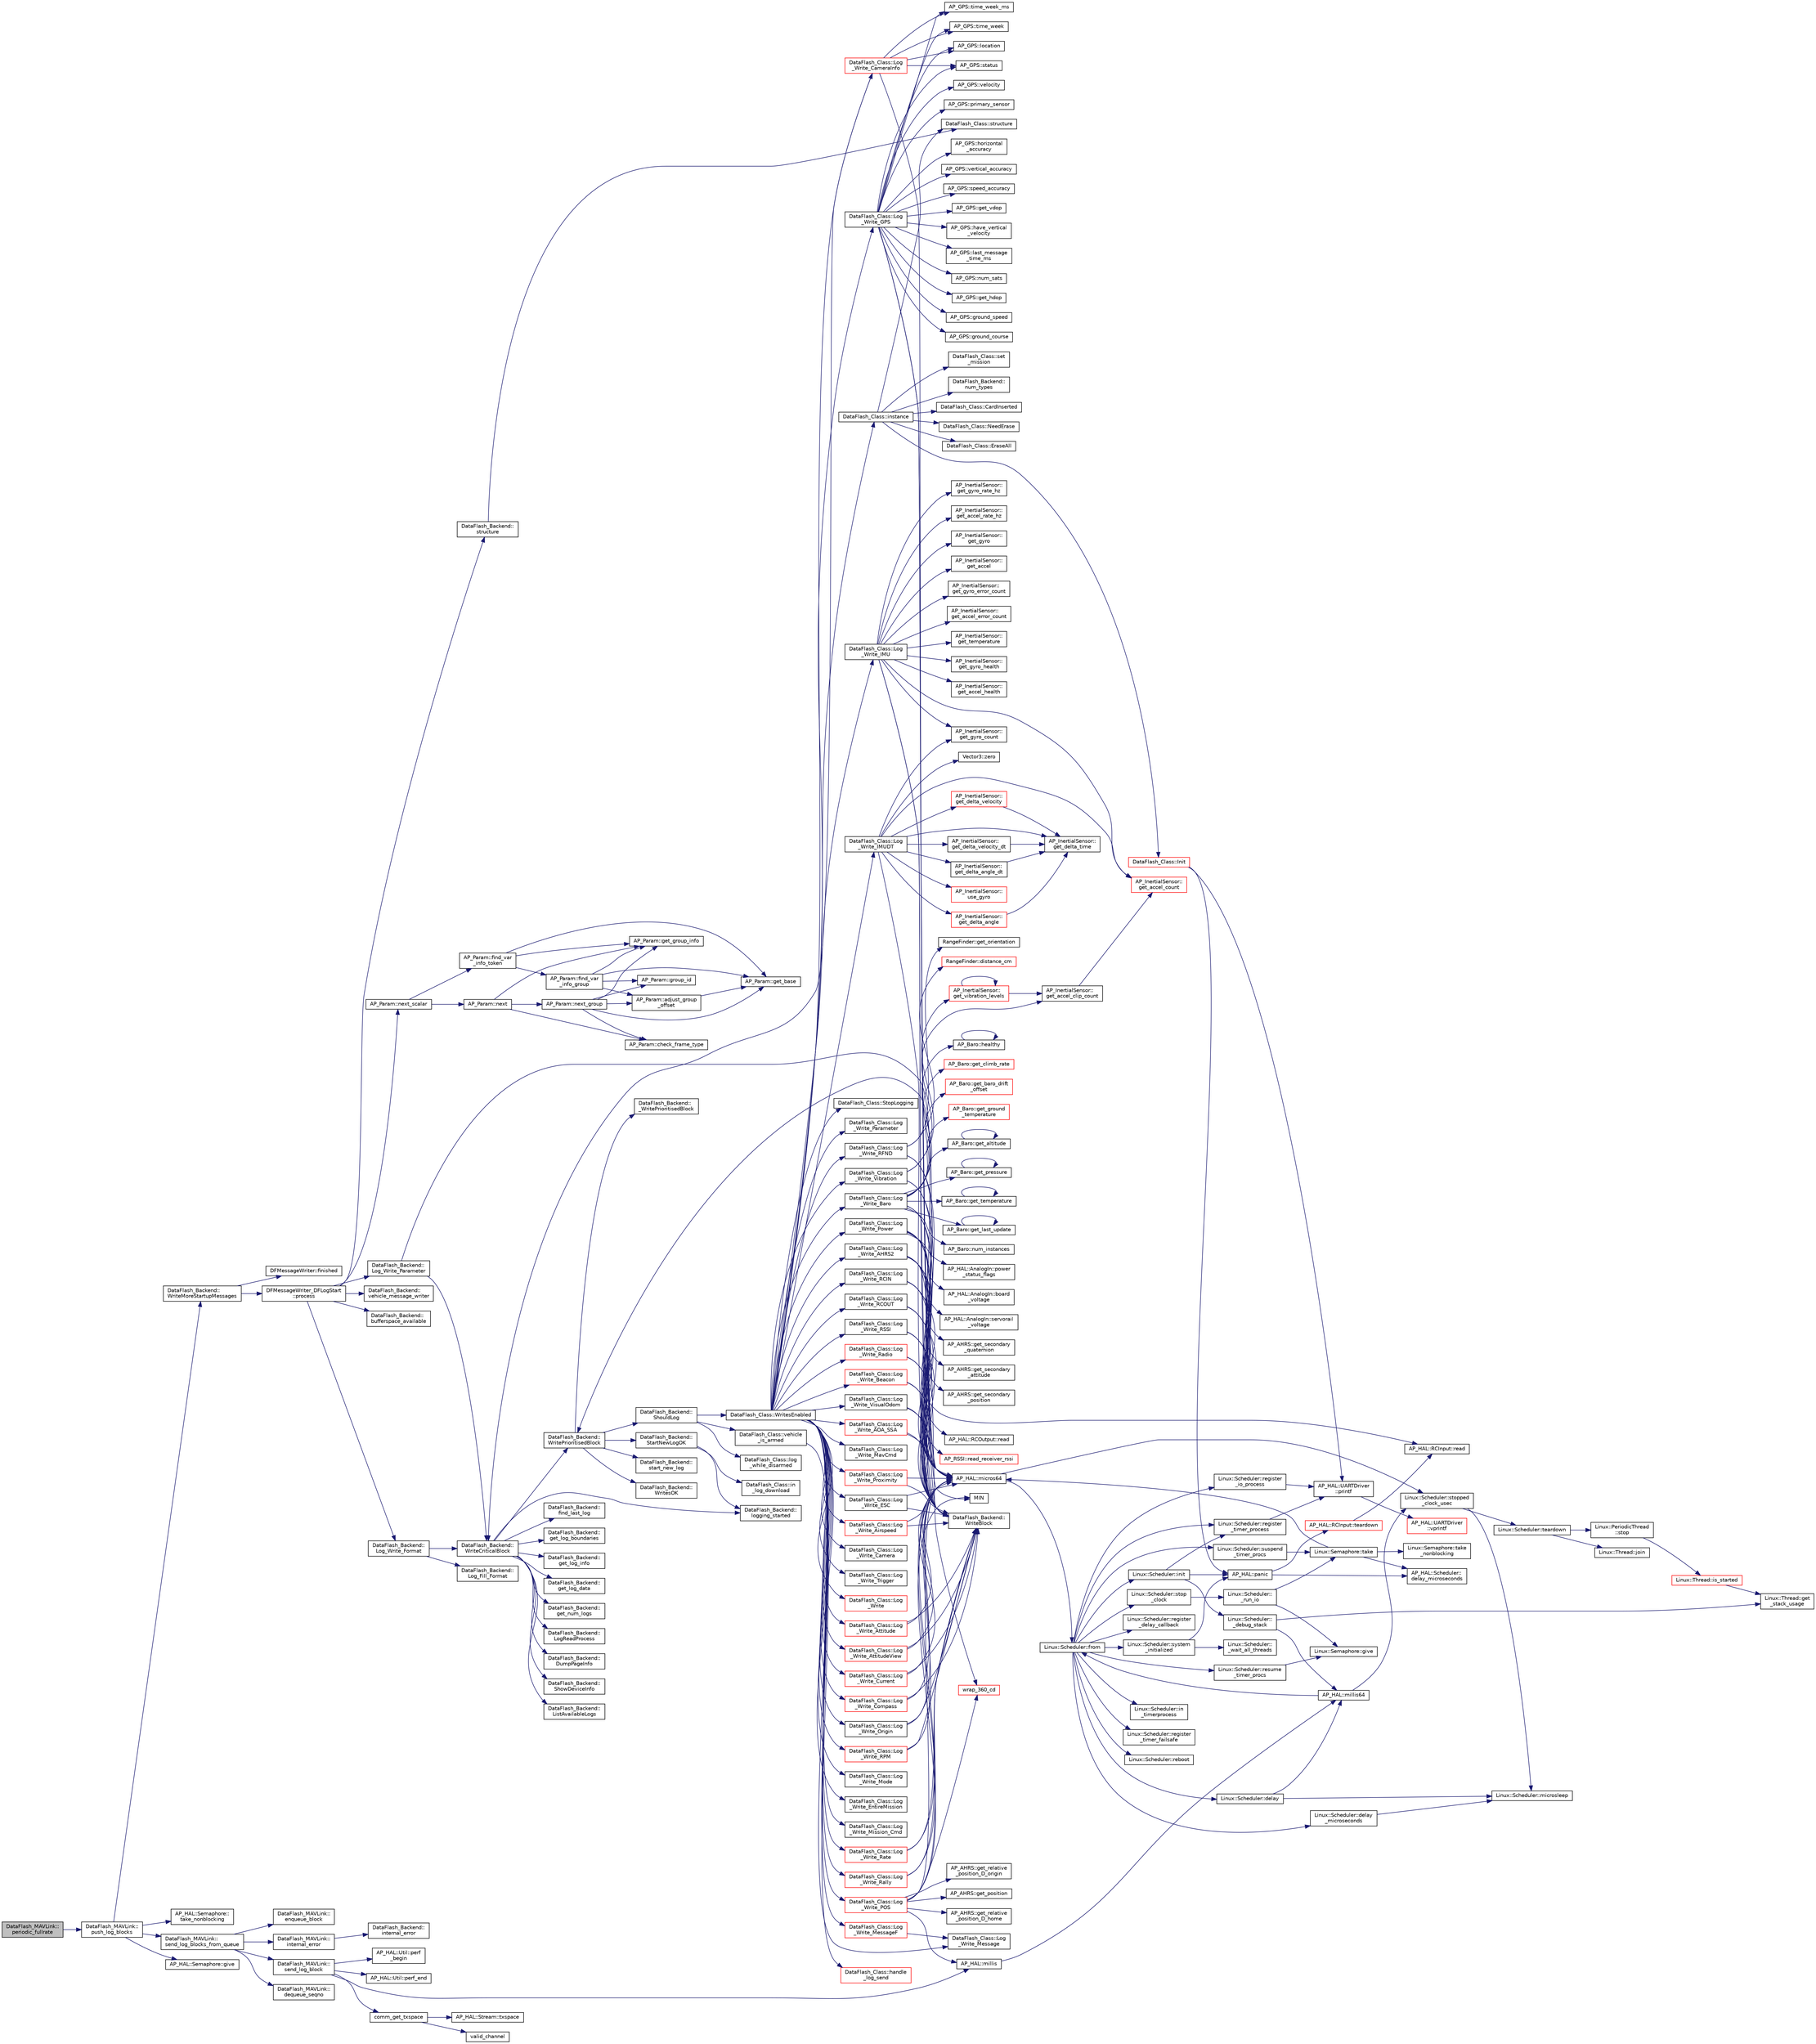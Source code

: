 digraph "DataFlash_MAVLink::periodic_fullrate"
{
 // INTERACTIVE_SVG=YES
  edge [fontname="Helvetica",fontsize="10",labelfontname="Helvetica",labelfontsize="10"];
  node [fontname="Helvetica",fontsize="10",shape=record];
  rankdir="LR";
  Node1 [label="DataFlash_MAVLink::\lperiodic_fullrate",height=0.2,width=0.4,color="black", fillcolor="grey75", style="filled", fontcolor="black"];
  Node1 -> Node2 [color="midnightblue",fontsize="10",style="solid",fontname="Helvetica"];
  Node2 [label="DataFlash_MAVLink::\lpush_log_blocks",height=0.2,width=0.4,color="black", fillcolor="white", style="filled",URL="$classDataFlash__MAVLink.html#a250d61a602a4792e744532d41ea38d34"];
  Node2 -> Node3 [color="midnightblue",fontsize="10",style="solid",fontname="Helvetica"];
  Node3 [label="DataFlash_Backend::\lWriteMoreStartupMessages",height=0.2,width=0.4,color="black", fillcolor="white", style="filled",URL="$classDataFlash__Backend.html#af17a5022c4e47cfdd56c1a5887e85632"];
  Node3 -> Node4 [color="midnightblue",fontsize="10",style="solid",fontname="Helvetica"];
  Node4 [label="DFMessageWriter::finished",height=0.2,width=0.4,color="black", fillcolor="white", style="filled",URL="$classDFMessageWriter.html#a7acd177fa3b6820cb0a95a19e82cfe98"];
  Node3 -> Node5 [color="midnightblue",fontsize="10",style="solid",fontname="Helvetica"];
  Node5 [label="DFMessageWriter_DFLogStart\l::process",height=0.2,width=0.4,color="black", fillcolor="white", style="filled",URL="$classDFMessageWriter__DFLogStart.html#a81d7ab192bff2616b7649f3d4bdf7ca7"];
  Node5 -> Node6 [color="midnightblue",fontsize="10",style="solid",fontname="Helvetica"];
  Node6 [label="DataFlash_Backend::\lLog_Write_Format",height=0.2,width=0.4,color="black", fillcolor="white", style="filled",URL="$classDataFlash__Backend.html#a33c4294acfcecd5db6c923de11893e45"];
  Node6 -> Node7 [color="midnightblue",fontsize="10",style="solid",fontname="Helvetica"];
  Node7 [label="DataFlash_Backend::\lLog_Fill_Format",height=0.2,width=0.4,color="black", fillcolor="white", style="filled",URL="$classDataFlash__Backend.html#a7078443c13464225a9368f782451ea1f"];
  Node6 -> Node8 [color="midnightblue",fontsize="10",style="solid",fontname="Helvetica"];
  Node8 [label="DataFlash_Backend::\lWriteCriticalBlock",height=0.2,width=0.4,color="black", fillcolor="white", style="filled",URL="$classDataFlash__Backend.html#a5be0a9e566b2b525659756204c3353b7"];
  Node8 -> Node9 [color="midnightblue",fontsize="10",style="solid",fontname="Helvetica"];
  Node9 [label="DataFlash_Backend::\lWritePrioritisedBlock",height=0.2,width=0.4,color="black", fillcolor="white", style="filled",URL="$classDataFlash__Backend.html#a70bd07e118265442caab0d742cb06abc"];
  Node9 -> Node10 [color="midnightblue",fontsize="10",style="solid",fontname="Helvetica"];
  Node10 [label="DataFlash_Backend::\lShouldLog",height=0.2,width=0.4,color="black", fillcolor="white", style="filled",URL="$classDataFlash__Backend.html#ae29c274eff677e46bb9e404656194789"];
  Node10 -> Node11 [color="midnightblue",fontsize="10",style="solid",fontname="Helvetica"];
  Node11 [label="DataFlash_Class::WritesEnabled",height=0.2,width=0.4,color="black", fillcolor="white", style="filled",URL="$classDataFlash__Class.html#a680528ccef337901407a125439e1f397"];
  Node11 -> Node12 [color="midnightblue",fontsize="10",style="solid",fontname="Helvetica"];
  Node12 [label="DataFlash_Class::StopLogging",height=0.2,width=0.4,color="black", fillcolor="white", style="filled",URL="$classDataFlash__Class.html#a538502933250cd0213a575101b1a127d"];
  Node11 -> Node13 [color="midnightblue",fontsize="10",style="solid",fontname="Helvetica"];
  Node13 [label="DataFlash_Class::Log\l_Write_Parameter",height=0.2,width=0.4,color="black", fillcolor="white", style="filled",URL="$classDataFlash__Class.html#a488ee9ba241f827fcb979dbccfdab76d"];
  Node11 -> Node14 [color="midnightblue",fontsize="10",style="solid",fontname="Helvetica"];
  Node14 [label="DataFlash_Class::Log\l_Write_GPS",height=0.2,width=0.4,color="black", fillcolor="white", style="filled",URL="$classDataFlash__Class.html#a8a9087dec83092f0ea67b6741ff9f32e"];
  Node14 -> Node15 [color="midnightblue",fontsize="10",style="solid",fontname="Helvetica"];
  Node15 [label="AP_HAL::micros64",height=0.2,width=0.4,color="black", fillcolor="white", style="filled",URL="$namespaceAP__HAL.html#a7aa0ce7625c9680e30ff4a99940907a5"];
  Node15 -> Node16 [color="midnightblue",fontsize="10",style="solid",fontname="Helvetica"];
  Node16 [label="Linux::Scheduler::from",height=0.2,width=0.4,color="black", fillcolor="white", style="filled",URL="$classLinux_1_1Scheduler.html#a53ecaae0fdc72f85bd57c4b0cff93653"];
  Node16 -> Node17 [color="midnightblue",fontsize="10",style="solid",fontname="Helvetica"];
  Node17 [label="Linux::Scheduler::init",height=0.2,width=0.4,color="black", fillcolor="white", style="filled",URL="$classLinux_1_1Scheduler.html#a3d77c332e051c28c83fb07757e7100bd"];
  Node17 -> Node18 [color="midnightblue",fontsize="10",style="solid",fontname="Helvetica"];
  Node18 [label="AP_HAL::panic",height=0.2,width=0.4,color="black", fillcolor="white", style="filled",URL="$namespaceAP__HAL.html#a71832f03d849a0c088f04fc98d3c8143"];
  Node18 -> Node19 [color="midnightblue",fontsize="10",style="solid",fontname="Helvetica"];
  Node19 [label="AP_HAL::RCInput::teardown",height=0.2,width=0.4,color="red", fillcolor="white", style="filled",URL="$classAP__HAL_1_1RCInput.html#a2bea13d38f2b9ae8bf5193a3a69f0a31"];
  Node19 -> Node20 [color="midnightblue",fontsize="10",style="solid",fontname="Helvetica"];
  Node20 [label="AP_HAL::RCInput::read",height=0.2,width=0.4,color="black", fillcolor="white", style="filled",URL="$classAP__HAL_1_1RCInput.html#a078fd7e6d2e6a899009ec674a8e03498"];
  Node18 -> Node21 [color="midnightblue",fontsize="10",style="solid",fontname="Helvetica"];
  Node21 [label="AP_HAL::Scheduler::\ldelay_microseconds",height=0.2,width=0.4,color="black", fillcolor="white", style="filled",URL="$classAP__HAL_1_1Scheduler.html#a78c4f1b1f192ac1c99544b6cc8f099b0"];
  Node17 -> Node22 [color="midnightblue",fontsize="10",style="solid",fontname="Helvetica"];
  Node22 [label="Linux::Scheduler::register\l_timer_process",height=0.2,width=0.4,color="black", fillcolor="white", style="filled",URL="$classLinux_1_1Scheduler.html#a02a34a123dfebaf360f7010745e1e646"];
  Node22 -> Node23 [color="midnightblue",fontsize="10",style="solid",fontname="Helvetica"];
  Node23 [label="AP_HAL::UARTDriver\l::printf",height=0.2,width=0.4,color="black", fillcolor="white", style="filled",URL="$classAP__HAL_1_1UARTDriver.html#a6ceedc792594e59fc7d80b39a435f027"];
  Node23 -> Node24 [color="midnightblue",fontsize="10",style="solid",fontname="Helvetica"];
  Node24 [label="AP_HAL::UARTDriver\l::vprintf",height=0.2,width=0.4,color="red", fillcolor="white", style="filled",URL="$classAP__HAL_1_1UARTDriver.html#aa8abfb6d6641299472c29ac1edde559f"];
  Node17 -> Node25 [color="midnightblue",fontsize="10",style="solid",fontname="Helvetica"];
  Node25 [label="Linux::Scheduler::\l_debug_stack",height=0.2,width=0.4,color="black", fillcolor="white", style="filled",URL="$classLinux_1_1Scheduler.html#a163eb7b285c95b1b1d036fc61d723910"];
  Node25 -> Node26 [color="midnightblue",fontsize="10",style="solid",fontname="Helvetica"];
  Node26 [label="AP_HAL::millis64",height=0.2,width=0.4,color="black", fillcolor="white", style="filled",URL="$namespaceAP__HAL.html#a59336c5fceaf28a76d1df1581a87a25d"];
  Node26 -> Node16 [color="midnightblue",fontsize="10",style="solid",fontname="Helvetica"];
  Node26 -> Node27 [color="midnightblue",fontsize="10",style="solid",fontname="Helvetica"];
  Node27 [label="Linux::Scheduler::stopped\l_clock_usec",height=0.2,width=0.4,color="black", fillcolor="white", style="filled",URL="$classLinux_1_1Scheduler.html#a682b4c34f330f66db5ab4aa5d96e13f9"];
  Node27 -> Node28 [color="midnightblue",fontsize="10",style="solid",fontname="Helvetica"];
  Node28 [label="Linux::Scheduler::microsleep",height=0.2,width=0.4,color="black", fillcolor="white", style="filled",URL="$classLinux_1_1Scheduler.html#a647872aff158b510c56862f51f951538"];
  Node27 -> Node29 [color="midnightblue",fontsize="10",style="solid",fontname="Helvetica"];
  Node29 [label="Linux::Scheduler::teardown",height=0.2,width=0.4,color="black", fillcolor="white", style="filled",URL="$classLinux_1_1Scheduler.html#ab373a83d818679432520ea881044b2a7"];
  Node29 -> Node30 [color="midnightblue",fontsize="10",style="solid",fontname="Helvetica"];
  Node30 [label="Linux::PeriodicThread\l::stop",height=0.2,width=0.4,color="black", fillcolor="white", style="filled",URL="$classLinux_1_1PeriodicThread.html#a136aaf6e713f63b246fc4a2905e6e9a1"];
  Node30 -> Node31 [color="midnightblue",fontsize="10",style="solid",fontname="Helvetica"];
  Node31 [label="Linux::Thread::is_started",height=0.2,width=0.4,color="red", fillcolor="white", style="filled",URL="$classLinux_1_1Thread.html#a240d7b48a9a8eb43638f67295a1819e5"];
  Node31 -> Node32 [color="midnightblue",fontsize="10",style="solid",fontname="Helvetica"];
  Node32 [label="Linux::Thread::get\l_stack_usage",height=0.2,width=0.4,color="black", fillcolor="white", style="filled",URL="$classLinux_1_1Thread.html#a6884970a0811ae21953c57fb98aa6e96"];
  Node29 -> Node33 [color="midnightblue",fontsize="10",style="solid",fontname="Helvetica"];
  Node33 [label="Linux::Thread::join",height=0.2,width=0.4,color="black", fillcolor="white", style="filled",URL="$classLinux_1_1Thread.html#a32b7d184279634922e2f3b23b584fbcd"];
  Node25 -> Node32 [color="midnightblue",fontsize="10",style="solid",fontname="Helvetica"];
  Node16 -> Node34 [color="midnightblue",fontsize="10",style="solid",fontname="Helvetica"];
  Node34 [label="Linux::Scheduler::delay",height=0.2,width=0.4,color="black", fillcolor="white", style="filled",URL="$classLinux_1_1Scheduler.html#a14f3239ecbb9889823b20dc9de655c2f"];
  Node34 -> Node26 [color="midnightblue",fontsize="10",style="solid",fontname="Helvetica"];
  Node34 -> Node28 [color="midnightblue",fontsize="10",style="solid",fontname="Helvetica"];
  Node16 -> Node35 [color="midnightblue",fontsize="10",style="solid",fontname="Helvetica"];
  Node35 [label="Linux::Scheduler::delay\l_microseconds",height=0.2,width=0.4,color="black", fillcolor="white", style="filled",URL="$classLinux_1_1Scheduler.html#a4cffd5bcba0175bf49c7aa75ff3bf09a"];
  Node35 -> Node28 [color="midnightblue",fontsize="10",style="solid",fontname="Helvetica"];
  Node16 -> Node36 [color="midnightblue",fontsize="10",style="solid",fontname="Helvetica"];
  Node36 [label="Linux::Scheduler::register\l_delay_callback",height=0.2,width=0.4,color="black", fillcolor="white", style="filled",URL="$classLinux_1_1Scheduler.html#a5cb50b637d5fd3e5f9220bc23db0fb3f"];
  Node16 -> Node22 [color="midnightblue",fontsize="10",style="solid",fontname="Helvetica"];
  Node16 -> Node37 [color="midnightblue",fontsize="10",style="solid",fontname="Helvetica"];
  Node37 [label="Linux::Scheduler::register\l_io_process",height=0.2,width=0.4,color="black", fillcolor="white", style="filled",URL="$classLinux_1_1Scheduler.html#aa2be97cb8686d72cc322fb38f69a940c"];
  Node37 -> Node23 [color="midnightblue",fontsize="10",style="solid",fontname="Helvetica"];
  Node16 -> Node38 [color="midnightblue",fontsize="10",style="solid",fontname="Helvetica"];
  Node38 [label="Linux::Scheduler::suspend\l_timer_procs",height=0.2,width=0.4,color="black", fillcolor="white", style="filled",URL="$classLinux_1_1Scheduler.html#abba967d02c28cb0b16a7cebbff9bc6d6"];
  Node38 -> Node39 [color="midnightblue",fontsize="10",style="solid",fontname="Helvetica"];
  Node39 [label="Linux::Semaphore::take",height=0.2,width=0.4,color="black", fillcolor="white", style="filled",URL="$classLinux_1_1Semaphore.html#afc4c8706abb7e68aa4001ea372dc614e"];
  Node39 -> Node40 [color="midnightblue",fontsize="10",style="solid",fontname="Helvetica"];
  Node40 [label="Linux::Semaphore::take\l_nonblocking",height=0.2,width=0.4,color="black", fillcolor="white", style="filled",URL="$classLinux_1_1Semaphore.html#a561b4f40f3a76335f1a686c2aed526f9"];
  Node39 -> Node15 [color="midnightblue",fontsize="10",style="solid",fontname="Helvetica"];
  Node39 -> Node21 [color="midnightblue",fontsize="10",style="solid",fontname="Helvetica"];
  Node16 -> Node41 [color="midnightblue",fontsize="10",style="solid",fontname="Helvetica"];
  Node41 [label="Linux::Scheduler::resume\l_timer_procs",height=0.2,width=0.4,color="black", fillcolor="white", style="filled",URL="$classLinux_1_1Scheduler.html#aee4e701b92cb4721c4de1bfcdcded70c"];
  Node41 -> Node42 [color="midnightblue",fontsize="10",style="solid",fontname="Helvetica"];
  Node42 [label="Linux::Semaphore::give",height=0.2,width=0.4,color="black", fillcolor="white", style="filled",URL="$classLinux_1_1Semaphore.html#a216f91636f64b57b59d43ef64af91624"];
  Node16 -> Node43 [color="midnightblue",fontsize="10",style="solid",fontname="Helvetica"];
  Node43 [label="Linux::Scheduler::in\l_timerprocess",height=0.2,width=0.4,color="black", fillcolor="white", style="filled",URL="$classLinux_1_1Scheduler.html#af23753e7c6bfa97553db215a64235455"];
  Node16 -> Node44 [color="midnightblue",fontsize="10",style="solid",fontname="Helvetica"];
  Node44 [label="Linux::Scheduler::register\l_timer_failsafe",height=0.2,width=0.4,color="black", fillcolor="white", style="filled",URL="$classLinux_1_1Scheduler.html#ac193459e3575c7a0588fdc72250c2044"];
  Node16 -> Node45 [color="midnightblue",fontsize="10",style="solid",fontname="Helvetica"];
  Node45 [label="Linux::Scheduler::system\l_initialized",height=0.2,width=0.4,color="black", fillcolor="white", style="filled",URL="$classLinux_1_1Scheduler.html#ad6070a7ee637adf5101b1e6b6efbf8f6"];
  Node45 -> Node18 [color="midnightblue",fontsize="10",style="solid",fontname="Helvetica"];
  Node45 -> Node46 [color="midnightblue",fontsize="10",style="solid",fontname="Helvetica"];
  Node46 [label="Linux::Scheduler::\l_wait_all_threads",height=0.2,width=0.4,color="black", fillcolor="white", style="filled",URL="$classLinux_1_1Scheduler.html#ac52c8da3f1f4fd79c50bd64379daf399"];
  Node16 -> Node47 [color="midnightblue",fontsize="10",style="solid",fontname="Helvetica"];
  Node47 [label="Linux::Scheduler::reboot",height=0.2,width=0.4,color="black", fillcolor="white", style="filled",URL="$classLinux_1_1Scheduler.html#ae72cfa66c849ffd882ef518c35c71e69"];
  Node16 -> Node48 [color="midnightblue",fontsize="10",style="solid",fontname="Helvetica"];
  Node48 [label="Linux::Scheduler::stop\l_clock",height=0.2,width=0.4,color="black", fillcolor="white", style="filled",URL="$classLinux_1_1Scheduler.html#a392aebafcdfe9a812e4db4b7a9dcce9c"];
  Node48 -> Node49 [color="midnightblue",fontsize="10",style="solid",fontname="Helvetica"];
  Node49 [label="Linux::Scheduler::\l_run_io",height=0.2,width=0.4,color="black", fillcolor="white", style="filled",URL="$classLinux_1_1Scheduler.html#a70b024d7d0886bf47b46cc3ee310d638"];
  Node49 -> Node39 [color="midnightblue",fontsize="10",style="solid",fontname="Helvetica"];
  Node49 -> Node42 [color="midnightblue",fontsize="10",style="solid",fontname="Helvetica"];
  Node15 -> Node27 [color="midnightblue",fontsize="10",style="solid",fontname="Helvetica"];
  Node14 -> Node50 [color="midnightblue",fontsize="10",style="solid",fontname="Helvetica"];
  Node50 [label="AP_GPS::location",height=0.2,width=0.4,color="black", fillcolor="white", style="filled",URL="$classAP__GPS.html#a2ca8a9bad47faad1baeb09e124979022"];
  Node14 -> Node51 [color="midnightblue",fontsize="10",style="solid",fontname="Helvetica"];
  Node51 [label="AP_GPS::status",height=0.2,width=0.4,color="black", fillcolor="white", style="filled",URL="$classAP__GPS.html#a9093c8cf1d5a78ccd8677229bb314d37",tooltip="Query GPS status. "];
  Node14 -> Node52 [color="midnightblue",fontsize="10",style="solid",fontname="Helvetica"];
  Node52 [label="AP_GPS::time_week_ms",height=0.2,width=0.4,color="black", fillcolor="white", style="filled",URL="$classAP__GPS.html#a1a47dc3e414a9d83ff18fa849c538823"];
  Node14 -> Node53 [color="midnightblue",fontsize="10",style="solid",fontname="Helvetica"];
  Node53 [label="AP_GPS::time_week",height=0.2,width=0.4,color="black", fillcolor="white", style="filled",URL="$classAP__GPS.html#a0f232d5ff5d2e54ad7dc7a52ab16f207"];
  Node14 -> Node54 [color="midnightblue",fontsize="10",style="solid",fontname="Helvetica"];
  Node54 [label="AP_GPS::num_sats",height=0.2,width=0.4,color="black", fillcolor="white", style="filled",URL="$classAP__GPS.html#af74c8da8ab7394a33b0f0e64582d8648"];
  Node14 -> Node55 [color="midnightblue",fontsize="10",style="solid",fontname="Helvetica"];
  Node55 [label="AP_GPS::get_hdop",height=0.2,width=0.4,color="black", fillcolor="white", style="filled",URL="$classAP__GPS.html#ae70aabdca2602d0a8f12f3e7696b3c55"];
  Node14 -> Node56 [color="midnightblue",fontsize="10",style="solid",fontname="Helvetica"];
  Node56 [label="AP_GPS::ground_speed",height=0.2,width=0.4,color="black", fillcolor="white", style="filled",URL="$classAP__GPS.html#a426041563da447ec6e9cde1926a88fdb"];
  Node14 -> Node57 [color="midnightblue",fontsize="10",style="solid",fontname="Helvetica"];
  Node57 [label="AP_GPS::ground_course",height=0.2,width=0.4,color="black", fillcolor="white", style="filled",URL="$classAP__GPS.html#a5bff6fe60a8622eb35886fa413f9a249"];
  Node14 -> Node58 [color="midnightblue",fontsize="10",style="solid",fontname="Helvetica"];
  Node58 [label="AP_GPS::velocity",height=0.2,width=0.4,color="black", fillcolor="white", style="filled",URL="$classAP__GPS.html#a8b36acdc5098b3f77e28ec640b438fbd"];
  Node14 -> Node59 [color="midnightblue",fontsize="10",style="solid",fontname="Helvetica"];
  Node59 [label="AP_GPS::primary_sensor",height=0.2,width=0.4,color="black", fillcolor="white", style="filled",URL="$classAP__GPS.html#a8881e12793759a81dc52755a76d0cc98"];
  Node14 -> Node60 [color="midnightblue",fontsize="10",style="solid",fontname="Helvetica"];
  Node60 [label="DataFlash_Backend::\lWriteBlock",height=0.2,width=0.4,color="black", fillcolor="white", style="filled",URL="$classDataFlash__Backend.html#aed94b3ad1fd7333ddd7c2e20c3433d52"];
  Node60 -> Node9 [color="midnightblue",fontsize="10",style="solid",fontname="Helvetica"];
  Node14 -> Node61 [color="midnightblue",fontsize="10",style="solid",fontname="Helvetica"];
  Node61 [label="AP_GPS::horizontal\l_accuracy",height=0.2,width=0.4,color="black", fillcolor="white", style="filled",URL="$classAP__GPS.html#ab9667a2efe22a330232d6ba425c78364"];
  Node14 -> Node62 [color="midnightblue",fontsize="10",style="solid",fontname="Helvetica"];
  Node62 [label="AP_GPS::vertical_accuracy",height=0.2,width=0.4,color="black", fillcolor="white", style="filled",URL="$classAP__GPS.html#a8e6e1403d3e5d9856683739295a6b84f"];
  Node14 -> Node63 [color="midnightblue",fontsize="10",style="solid",fontname="Helvetica"];
  Node63 [label="AP_GPS::speed_accuracy",height=0.2,width=0.4,color="black", fillcolor="white", style="filled",URL="$classAP__GPS.html#ae23d76fc05fafc83e57d0c6a620b1567"];
  Node14 -> Node64 [color="midnightblue",fontsize="10",style="solid",fontname="Helvetica"];
  Node64 [label="AP_GPS::get_vdop",height=0.2,width=0.4,color="black", fillcolor="white", style="filled",URL="$classAP__GPS.html#a884e2d3e3896b651b56f2558475604ef"];
  Node14 -> Node65 [color="midnightblue",fontsize="10",style="solid",fontname="Helvetica"];
  Node65 [label="MIN",height=0.2,width=0.4,color="black", fillcolor="white", style="filled",URL="$AP__Math_8h.html#a6b187a3fa1e9f663e89175e7e8e213d6"];
  Node14 -> Node66 [color="midnightblue",fontsize="10",style="solid",fontname="Helvetica"];
  Node66 [label="AP_GPS::have_vertical\l_velocity",height=0.2,width=0.4,color="black", fillcolor="white", style="filled",URL="$classAP__GPS.html#ac7d2e0692095207a6ff19072dcac9ef6"];
  Node14 -> Node67 [color="midnightblue",fontsize="10",style="solid",fontname="Helvetica"];
  Node67 [label="AP_GPS::last_message\l_time_ms",height=0.2,width=0.4,color="black", fillcolor="white", style="filled",URL="$classAP__GPS.html#af701b15d8f8f1050e4acab57a867cf4b"];
  Node11 -> Node68 [color="midnightblue",fontsize="10",style="solid",fontname="Helvetica"];
  Node68 [label="DataFlash_Class::instance",height=0.2,width=0.4,color="black", fillcolor="white", style="filled",URL="$classDataFlash__Class.html#af898b7f68e05b5d2a6eaf53d2c178983"];
  Node68 -> Node69 [color="midnightblue",fontsize="10",style="solid",fontname="Helvetica"];
  Node69 [label="DataFlash_Class::set\l_mission",height=0.2,width=0.4,color="black", fillcolor="white", style="filled",URL="$classDataFlash__Class.html#a95bf3cac993c1ee326acc6447e99d875"];
  Node68 -> Node70 [color="midnightblue",fontsize="10",style="solid",fontname="Helvetica"];
  Node70 [label="DataFlash_Class::Init",height=0.2,width=0.4,color="red", fillcolor="white", style="filled",URL="$classDataFlash__Class.html#aabebe7ff9db07e2890274fceaa81b063"];
  Node70 -> Node18 [color="midnightblue",fontsize="10",style="solid",fontname="Helvetica"];
  Node70 -> Node23 [color="midnightblue",fontsize="10",style="solid",fontname="Helvetica"];
  Node68 -> Node71 [color="midnightblue",fontsize="10",style="solid",fontname="Helvetica"];
  Node71 [label="DataFlash_Class::structure",height=0.2,width=0.4,color="black", fillcolor="white", style="filled",URL="$classDataFlash__Class.html#a7ac0e748bbc5c6e72645bb6245257600"];
  Node68 -> Node72 [color="midnightblue",fontsize="10",style="solid",fontname="Helvetica"];
  Node72 [label="DataFlash_Backend::\lnum_types",height=0.2,width=0.4,color="black", fillcolor="white", style="filled",URL="$classDataFlash__Backend.html#a33e7a1703d68bd91ac6782bb10b209f8"];
  Node68 -> Node73 [color="midnightblue",fontsize="10",style="solid",fontname="Helvetica"];
  Node73 [label="DataFlash_Class::CardInserted",height=0.2,width=0.4,color="black", fillcolor="white", style="filled",URL="$classDataFlash__Class.html#a1d18bc15f196f1deb794f9ebd4878da8"];
  Node68 -> Node74 [color="midnightblue",fontsize="10",style="solid",fontname="Helvetica"];
  Node74 [label="DataFlash_Class::NeedErase",height=0.2,width=0.4,color="black", fillcolor="white", style="filled",URL="$classDataFlash__Class.html#a803c6dd673a2eaac58eea2012e57ea17"];
  Node68 -> Node75 [color="midnightblue",fontsize="10",style="solid",fontname="Helvetica"];
  Node75 [label="DataFlash_Class::EraseAll",height=0.2,width=0.4,color="black", fillcolor="white", style="filled",URL="$classDataFlash__Class.html#a53a4a975a3813e9f58ddaaa3b5865a4a"];
  Node11 -> Node76 [color="midnightblue",fontsize="10",style="solid",fontname="Helvetica"];
  Node76 [label="DataFlash_Class::Log\l_Write_RFND",height=0.2,width=0.4,color="black", fillcolor="white", style="filled",URL="$classDataFlash__Class.html#af0a21d8a256a8e1e6f9da5566cc5a168"];
  Node76 -> Node15 [color="midnightblue",fontsize="10",style="solid",fontname="Helvetica"];
  Node76 -> Node77 [color="midnightblue",fontsize="10",style="solid",fontname="Helvetica"];
  Node77 [label="RangeFinder::distance_cm",height=0.2,width=0.4,color="red", fillcolor="white", style="filled",URL="$classRangeFinder.html#a451a7507d534024c72faa2d1b734cb3c"];
  Node76 -> Node78 [color="midnightblue",fontsize="10",style="solid",fontname="Helvetica"];
  Node78 [label="RangeFinder::get_orientation",height=0.2,width=0.4,color="black", fillcolor="white", style="filled",URL="$classRangeFinder.html#a8726073396e842beb10cd0b851fa5521"];
  Node76 -> Node60 [color="midnightblue",fontsize="10",style="solid",fontname="Helvetica"];
  Node11 -> Node79 [color="midnightblue",fontsize="10",style="solid",fontname="Helvetica"];
  Node79 [label="DataFlash_Class::Log\l_Write_IMU",height=0.2,width=0.4,color="black", fillcolor="white", style="filled",URL="$classDataFlash__Class.html#a805d766e5347af5349e0979a2a07e452"];
  Node79 -> Node15 [color="midnightblue",fontsize="10",style="solid",fontname="Helvetica"];
  Node79 -> Node80 [color="midnightblue",fontsize="10",style="solid",fontname="Helvetica"];
  Node80 [label="AP_InertialSensor::\lget_gyro",height=0.2,width=0.4,color="black", fillcolor="white", style="filled",URL="$classAP__InertialSensor.html#a6df2d8ad956d4f375bdee541102f16af"];
  Node79 -> Node81 [color="midnightblue",fontsize="10",style="solid",fontname="Helvetica"];
  Node81 [label="AP_InertialSensor::\lget_accel",height=0.2,width=0.4,color="black", fillcolor="white", style="filled",URL="$classAP__InertialSensor.html#a0f63a4a0e6fc84d6ab9519bc4b254055"];
  Node79 -> Node82 [color="midnightblue",fontsize="10",style="solid",fontname="Helvetica"];
  Node82 [label="AP_InertialSensor::\lget_gyro_error_count",height=0.2,width=0.4,color="black", fillcolor="white", style="filled",URL="$classAP__InertialSensor.html#a0208b9ee617055ef5fccf3547fa79400"];
  Node79 -> Node83 [color="midnightblue",fontsize="10",style="solid",fontname="Helvetica"];
  Node83 [label="AP_InertialSensor::\lget_accel_error_count",height=0.2,width=0.4,color="black", fillcolor="white", style="filled",URL="$classAP__InertialSensor.html#a51a3b3e542f07bbbaea85df6f7c653bf"];
  Node79 -> Node84 [color="midnightblue",fontsize="10",style="solid",fontname="Helvetica"];
  Node84 [label="AP_InertialSensor::\lget_temperature",height=0.2,width=0.4,color="black", fillcolor="white", style="filled",URL="$classAP__InertialSensor.html#a837904ff9797073addb51f20cfefef19"];
  Node79 -> Node85 [color="midnightblue",fontsize="10",style="solid",fontname="Helvetica"];
  Node85 [label="AP_InertialSensor::\lget_gyro_health",height=0.2,width=0.4,color="black", fillcolor="white", style="filled",URL="$classAP__InertialSensor.html#abc8c1aea2c3bc58a05d8d9832a9d1194"];
  Node79 -> Node86 [color="midnightblue",fontsize="10",style="solid",fontname="Helvetica"];
  Node86 [label="AP_InertialSensor::\lget_accel_health",height=0.2,width=0.4,color="black", fillcolor="white", style="filled",URL="$classAP__InertialSensor.html#a2044e7b3804c73b4c393d3988351a96e"];
  Node79 -> Node87 [color="midnightblue",fontsize="10",style="solid",fontname="Helvetica"];
  Node87 [label="AP_InertialSensor::\lget_gyro_rate_hz",height=0.2,width=0.4,color="black", fillcolor="white", style="filled",URL="$classAP__InertialSensor.html#a72fab33b51df58de4d58450a30575522"];
  Node79 -> Node88 [color="midnightblue",fontsize="10",style="solid",fontname="Helvetica"];
  Node88 [label="AP_InertialSensor::\lget_accel_rate_hz",height=0.2,width=0.4,color="black", fillcolor="white", style="filled",URL="$classAP__InertialSensor.html#afa9b1004c306ba221deba79866d3388a"];
  Node79 -> Node60 [color="midnightblue",fontsize="10",style="solid",fontname="Helvetica"];
  Node79 -> Node89 [color="midnightblue",fontsize="10",style="solid",fontname="Helvetica"];
  Node89 [label="AP_InertialSensor::\lget_gyro_count",height=0.2,width=0.4,color="black", fillcolor="white", style="filled",URL="$classAP__InertialSensor.html#aef7fac4fe6ae817ed325f9e35735e94d"];
  Node79 -> Node90 [color="midnightblue",fontsize="10",style="solid",fontname="Helvetica"];
  Node90 [label="AP_InertialSensor::\lget_accel_count",height=0.2,width=0.4,color="red", fillcolor="white", style="filled",URL="$classAP__InertialSensor.html#ac57331a5046d45016ef900726e1be2fb"];
  Node11 -> Node91 [color="midnightblue",fontsize="10",style="solid",fontname="Helvetica"];
  Node91 [label="DataFlash_Class::Log\l_Write_IMUDT",height=0.2,width=0.4,color="black", fillcolor="white", style="filled",URL="$classDataFlash__Class.html#a5835f10f0f4c71618a3793d582b3a52a"];
  Node91 -> Node92 [color="midnightblue",fontsize="10",style="solid",fontname="Helvetica"];
  Node92 [label="AP_InertialSensor::\lget_delta_time",height=0.2,width=0.4,color="black", fillcolor="white", style="filled",URL="$classAP__InertialSensor.html#a7091792f55b39778157617b5e38e6075"];
  Node91 -> Node93 [color="midnightblue",fontsize="10",style="solid",fontname="Helvetica"];
  Node93 [label="AP_InertialSensor::\lget_delta_velocity_dt",height=0.2,width=0.4,color="black", fillcolor="white", style="filled",URL="$classAP__InertialSensor.html#ad22e8ed9b13a093d5cf3a2a420522b3b"];
  Node93 -> Node92 [color="midnightblue",fontsize="10",style="solid",fontname="Helvetica"];
  Node91 -> Node94 [color="midnightblue",fontsize="10",style="solid",fontname="Helvetica"];
  Node94 [label="AP_InertialSensor::\lget_delta_angle_dt",height=0.2,width=0.4,color="black", fillcolor="white", style="filled",URL="$classAP__InertialSensor.html#aa0f163df261837af5bfe71c3ad0cee6c"];
  Node94 -> Node92 [color="midnightblue",fontsize="10",style="solid",fontname="Helvetica"];
  Node91 -> Node95 [color="midnightblue",fontsize="10",style="solid",fontname="Helvetica"];
  Node95 [label="AP_InertialSensor::\lget_delta_angle",height=0.2,width=0.4,color="red", fillcolor="white", style="filled",URL="$classAP__InertialSensor.html#a3be069418436a7fc7a9f87c2b8b34730"];
  Node95 -> Node92 [color="midnightblue",fontsize="10",style="solid",fontname="Helvetica"];
  Node91 -> Node96 [color="midnightblue",fontsize="10",style="solid",fontname="Helvetica"];
  Node96 [label="AP_InertialSensor::\lget_delta_velocity",height=0.2,width=0.4,color="red", fillcolor="white", style="filled",URL="$classAP__InertialSensor.html#ae29959984a5cbda37ebfce599f89ef73"];
  Node96 -> Node92 [color="midnightblue",fontsize="10",style="solid",fontname="Helvetica"];
  Node91 -> Node60 [color="midnightblue",fontsize="10",style="solid",fontname="Helvetica"];
  Node91 -> Node89 [color="midnightblue",fontsize="10",style="solid",fontname="Helvetica"];
  Node91 -> Node90 [color="midnightblue",fontsize="10",style="solid",fontname="Helvetica"];
  Node91 -> Node97 [color="midnightblue",fontsize="10",style="solid",fontname="Helvetica"];
  Node97 [label="AP_InertialSensor::\luse_gyro",height=0.2,width=0.4,color="red", fillcolor="white", style="filled",URL="$classAP__InertialSensor.html#a9e282c96973585fd9d22973a751fdf03"];
  Node91 -> Node98 [color="midnightblue",fontsize="10",style="solid",fontname="Helvetica"];
  Node98 [label="Vector3::zero",height=0.2,width=0.4,color="black", fillcolor="white", style="filled",URL="$classVector3.html#adf1769d5ee5df2f8585df2f540fa5efe"];
  Node11 -> Node99 [color="midnightblue",fontsize="10",style="solid",fontname="Helvetica"];
  Node99 [label="DataFlash_Class::Log\l_Write_Vibration",height=0.2,width=0.4,color="black", fillcolor="white", style="filled",URL="$classDataFlash__Class.html#af3e28f802f9d4f6be01a5283ada628fe"];
  Node99 -> Node15 [color="midnightblue",fontsize="10",style="solid",fontname="Helvetica"];
  Node99 -> Node100 [color="midnightblue",fontsize="10",style="solid",fontname="Helvetica"];
  Node100 [label="AP_InertialSensor::\lget_vibration_levels",height=0.2,width=0.4,color="red", fillcolor="white", style="filled",URL="$classAP__InertialSensor.html#aa781aa6c6244eac9da3f144cb81b3213"];
  Node100 -> Node100 [color="midnightblue",fontsize="10",style="solid",fontname="Helvetica"];
  Node100 -> Node101 [color="midnightblue",fontsize="10",style="solid",fontname="Helvetica"];
  Node101 [label="AP_InertialSensor::\lget_accel_clip_count",height=0.2,width=0.4,color="black", fillcolor="white", style="filled",URL="$classAP__InertialSensor.html#aa670f13835339cc000af447c6be5c4b1"];
  Node101 -> Node90 [color="midnightblue",fontsize="10",style="solid",fontname="Helvetica"];
  Node99 -> Node101 [color="midnightblue",fontsize="10",style="solid",fontname="Helvetica"];
  Node99 -> Node60 [color="midnightblue",fontsize="10",style="solid",fontname="Helvetica"];
  Node11 -> Node102 [color="midnightblue",fontsize="10",style="solid",fontname="Helvetica"];
  Node102 [label="DataFlash_Class::Log\l_Write_RCIN",height=0.2,width=0.4,color="black", fillcolor="white", style="filled",URL="$classDataFlash__Class.html#ae3cb0f9ab8db6bcced3f504a2a767081"];
  Node102 -> Node15 [color="midnightblue",fontsize="10",style="solid",fontname="Helvetica"];
  Node102 -> Node20 [color="midnightblue",fontsize="10",style="solid",fontname="Helvetica"];
  Node102 -> Node60 [color="midnightblue",fontsize="10",style="solid",fontname="Helvetica"];
  Node11 -> Node103 [color="midnightblue",fontsize="10",style="solid",fontname="Helvetica"];
  Node103 [label="DataFlash_Class::Log\l_Write_RCOUT",height=0.2,width=0.4,color="black", fillcolor="white", style="filled",URL="$classDataFlash__Class.html#a365196ae7546b5065934ffbdb91066e5"];
  Node103 -> Node15 [color="midnightblue",fontsize="10",style="solid",fontname="Helvetica"];
  Node103 -> Node104 [color="midnightblue",fontsize="10",style="solid",fontname="Helvetica"];
  Node104 [label="AP_HAL::RCOutput::read",height=0.2,width=0.4,color="black", fillcolor="white", style="filled",URL="$classAP__HAL_1_1RCOutput.html#a420a3b2ebf1216aa2dea1563225bb70f"];
  Node103 -> Node60 [color="midnightblue",fontsize="10",style="solid",fontname="Helvetica"];
  Node11 -> Node105 [color="midnightblue",fontsize="10",style="solid",fontname="Helvetica"];
  Node105 [label="DataFlash_Class::Log\l_Write_RSSI",height=0.2,width=0.4,color="black", fillcolor="white", style="filled",URL="$classDataFlash__Class.html#ab89b9493bafe090db104589de9bc100c"];
  Node105 -> Node15 [color="midnightblue",fontsize="10",style="solid",fontname="Helvetica"];
  Node105 -> Node106 [color="midnightblue",fontsize="10",style="solid",fontname="Helvetica"];
  Node106 [label="AP_RSSI::read_receiver_rssi",height=0.2,width=0.4,color="red", fillcolor="white", style="filled",URL="$classAP__RSSI.html#aaf433294279d2da28157c6036faee2fa"];
  Node105 -> Node60 [color="midnightblue",fontsize="10",style="solid",fontname="Helvetica"];
  Node11 -> Node107 [color="midnightblue",fontsize="10",style="solid",fontname="Helvetica"];
  Node107 [label="DataFlash_Class::Log\l_Write_Baro",height=0.2,width=0.4,color="black", fillcolor="white", style="filled",URL="$classDataFlash__Class.html#a4a12c2f2025e0a63d6ec85602857d0cb"];
  Node107 -> Node15 [color="midnightblue",fontsize="10",style="solid",fontname="Helvetica"];
  Node107 -> Node108 [color="midnightblue",fontsize="10",style="solid",fontname="Helvetica"];
  Node108 [label="AP_Baro::get_climb_rate",height=0.2,width=0.4,color="red", fillcolor="white", style="filled",URL="$classAP__Baro.html#afd63ca7ecadb313c2217bd9f7e6a7b42"];
  Node107 -> Node109 [color="midnightblue",fontsize="10",style="solid",fontname="Helvetica"];
  Node109 [label="AP_Baro::get_baro_drift\l_offset",height=0.2,width=0.4,color="red", fillcolor="white", style="filled",URL="$classAP__Baro.html#a79bff5f0fdc6e8f6f0f801e829179ad7"];
  Node107 -> Node110 [color="midnightblue",fontsize="10",style="solid",fontname="Helvetica"];
  Node110 [label="AP_Baro::get_ground\l_temperature",height=0.2,width=0.4,color="red", fillcolor="white", style="filled",URL="$classAP__Baro.html#a56e804f0994a7fa0bb295735002c928e"];
  Node107 -> Node111 [color="midnightblue",fontsize="10",style="solid",fontname="Helvetica"];
  Node111 [label="AP_Baro::get_altitude",height=0.2,width=0.4,color="black", fillcolor="white", style="filled",URL="$classAP__Baro.html#a984b4dbc11e276e832467253590da933"];
  Node111 -> Node111 [color="midnightblue",fontsize="10",style="solid",fontname="Helvetica"];
  Node107 -> Node112 [color="midnightblue",fontsize="10",style="solid",fontname="Helvetica"];
  Node112 [label="AP_Baro::get_pressure",height=0.2,width=0.4,color="black", fillcolor="white", style="filled",URL="$classAP__Baro.html#aafa0e900262503f0ba84d4cadcf888d7"];
  Node112 -> Node112 [color="midnightblue",fontsize="10",style="solid",fontname="Helvetica"];
  Node107 -> Node113 [color="midnightblue",fontsize="10",style="solid",fontname="Helvetica"];
  Node113 [label="AP_Baro::get_temperature",height=0.2,width=0.4,color="black", fillcolor="white", style="filled",URL="$classAP__Baro.html#a08986d0a15b5b74601f505c9ffb258c2"];
  Node113 -> Node113 [color="midnightblue",fontsize="10",style="solid",fontname="Helvetica"];
  Node107 -> Node114 [color="midnightblue",fontsize="10",style="solid",fontname="Helvetica"];
  Node114 [label="AP_Baro::get_last_update",height=0.2,width=0.4,color="black", fillcolor="white", style="filled",URL="$classAP__Baro.html#aae5b3ae28aca807eb20b722a04685061"];
  Node114 -> Node114 [color="midnightblue",fontsize="10",style="solid",fontname="Helvetica"];
  Node107 -> Node60 [color="midnightblue",fontsize="10",style="solid",fontname="Helvetica"];
  Node107 -> Node115 [color="midnightblue",fontsize="10",style="solid",fontname="Helvetica"];
  Node115 [label="AP_Baro::num_instances",height=0.2,width=0.4,color="black", fillcolor="white", style="filled",URL="$classAP__Baro.html#a1f7196f34a53cd91adbf7f905c7f7244"];
  Node107 -> Node116 [color="midnightblue",fontsize="10",style="solid",fontname="Helvetica"];
  Node116 [label="AP_Baro::healthy",height=0.2,width=0.4,color="black", fillcolor="white", style="filled",URL="$classAP__Baro.html#afdb3b202976bb59dfcc20e6d799029e0"];
  Node116 -> Node116 [color="midnightblue",fontsize="10",style="solid",fontname="Helvetica"];
  Node11 -> Node117 [color="midnightblue",fontsize="10",style="solid",fontname="Helvetica"];
  Node117 [label="DataFlash_Class::Log\l_Write_Power",height=0.2,width=0.4,color="black", fillcolor="white", style="filled",URL="$classDataFlash__Class.html#a0244745bcbf21252169dbca26be44557"];
  Node117 -> Node15 [color="midnightblue",fontsize="10",style="solid",fontname="Helvetica"];
  Node117 -> Node118 [color="midnightblue",fontsize="10",style="solid",fontname="Helvetica"];
  Node118 [label="AP_HAL::AnalogIn::board\l_voltage",height=0.2,width=0.4,color="black", fillcolor="white", style="filled",URL="$classAP__HAL_1_1AnalogIn.html#a84c87bc57f06182afc85725cafe22698"];
  Node117 -> Node119 [color="midnightblue",fontsize="10",style="solid",fontname="Helvetica"];
  Node119 [label="AP_HAL::AnalogIn::servorail\l_voltage",height=0.2,width=0.4,color="black", fillcolor="white", style="filled",URL="$classAP__HAL_1_1AnalogIn.html#aec5bbeb075072b2cc35d2301236c7f45"];
  Node117 -> Node120 [color="midnightblue",fontsize="10",style="solid",fontname="Helvetica"];
  Node120 [label="AP_HAL::AnalogIn::power\l_status_flags",height=0.2,width=0.4,color="black", fillcolor="white", style="filled",URL="$classAP__HAL_1_1AnalogIn.html#ab607b3cdb6819195a05f728589ffaf29"];
  Node117 -> Node60 [color="midnightblue",fontsize="10",style="solid",fontname="Helvetica"];
  Node11 -> Node121 [color="midnightblue",fontsize="10",style="solid",fontname="Helvetica"];
  Node121 [label="DataFlash_Class::Log\l_Write_AHRS2",height=0.2,width=0.4,color="black", fillcolor="white", style="filled",URL="$classDataFlash__Class.html#ad81bca014959c6b0a6714ea0d83c409f"];
  Node121 -> Node122 [color="midnightblue",fontsize="10",style="solid",fontname="Helvetica"];
  Node122 [label="AP_AHRS::get_secondary\l_attitude",height=0.2,width=0.4,color="black", fillcolor="white", style="filled",URL="$classAP__AHRS.html#ab58e7d00d7e434949abca436144b58e4"];
  Node121 -> Node123 [color="midnightblue",fontsize="10",style="solid",fontname="Helvetica"];
  Node123 [label="AP_AHRS::get_secondary\l_position",height=0.2,width=0.4,color="black", fillcolor="white", style="filled",URL="$classAP__AHRS.html#aec9ab602135d16cd05aa0376842d2779"];
  Node121 -> Node124 [color="midnightblue",fontsize="10",style="solid",fontname="Helvetica"];
  Node124 [label="AP_AHRS::get_secondary\l_quaternion",height=0.2,width=0.4,color="black", fillcolor="white", style="filled",URL="$classAP__AHRS.html#adb89959d03d2917f5d12365f1c60f013"];
  Node121 -> Node15 [color="midnightblue",fontsize="10",style="solid",fontname="Helvetica"];
  Node121 -> Node125 [color="midnightblue",fontsize="10",style="solid",fontname="Helvetica"];
  Node125 [label="wrap_360_cd",height=0.2,width=0.4,color="red", fillcolor="white", style="filled",URL="$AP__Math_8cpp.html#a7be6cecc012fbd1984f4c6c19ffd6997"];
  Node121 -> Node60 [color="midnightblue",fontsize="10",style="solid",fontname="Helvetica"];
  Node11 -> Node126 [color="midnightblue",fontsize="10",style="solid",fontname="Helvetica"];
  Node126 [label="DataFlash_Class::Log\l_Write_POS",height=0.2,width=0.4,color="red", fillcolor="white", style="filled",URL="$classDataFlash__Class.html#a46e58faaa53c44516433f6bb7bde4163"];
  Node126 -> Node127 [color="midnightblue",fontsize="10",style="solid",fontname="Helvetica"];
  Node127 [label="AP_AHRS::get_position",height=0.2,width=0.4,color="black", fillcolor="white", style="filled",URL="$classAP__AHRS.html#a861802533d7f8a91efc39425ac9c724f"];
  Node126 -> Node128 [color="midnightblue",fontsize="10",style="solid",fontname="Helvetica"];
  Node128 [label="AP_AHRS::get_relative\l_position_D_home",height=0.2,width=0.4,color="black", fillcolor="white", style="filled",URL="$classAP__AHRS.html#a6573f5db06887fb66661ecb18e03ec3f"];
  Node126 -> Node15 [color="midnightblue",fontsize="10",style="solid",fontname="Helvetica"];
  Node126 -> Node129 [color="midnightblue",fontsize="10",style="solid",fontname="Helvetica"];
  Node129 [label="AP_AHRS::get_relative\l_position_D_origin",height=0.2,width=0.4,color="black", fillcolor="white", style="filled",URL="$classAP__AHRS.html#a7bb6ba1d4bb531e1ca4d1a75b9ae1027"];
  Node126 -> Node60 [color="midnightblue",fontsize="10",style="solid",fontname="Helvetica"];
  Node126 -> Node125 [color="midnightblue",fontsize="10",style="solid",fontname="Helvetica"];
  Node126 -> Node65 [color="midnightblue",fontsize="10",style="solid",fontname="Helvetica"];
  Node126 -> Node130 [color="midnightblue",fontsize="10",style="solid",fontname="Helvetica"];
  Node130 [label="AP_HAL::millis",height=0.2,width=0.4,color="black", fillcolor="white", style="filled",URL="$namespaceAP__HAL.html#a77dffbb18891996280308e21316ec186"];
  Node130 -> Node26 [color="midnightblue",fontsize="10",style="solid",fontname="Helvetica"];
  Node11 -> Node131 [color="midnightblue",fontsize="10",style="solid",fontname="Helvetica"];
  Node131 [label="DataFlash_Class::Log\l_Write_MavCmd",height=0.2,width=0.4,color="black", fillcolor="white", style="filled",URL="$classDataFlash__Class.html#a77846cd4f1f576b27b5ba1b7a948d466"];
  Node11 -> Node132 [color="midnightblue",fontsize="10",style="solid",fontname="Helvetica"];
  Node132 [label="DataFlash_Class::Log\l_Write_Radio",height=0.2,width=0.4,color="red", fillcolor="white", style="filled",URL="$classDataFlash__Class.html#ae26cdaa597f952193b6be4436d55c7d6"];
  Node132 -> Node15 [color="midnightblue",fontsize="10",style="solid",fontname="Helvetica"];
  Node132 -> Node60 [color="midnightblue",fontsize="10",style="solid",fontname="Helvetica"];
  Node11 -> Node133 [color="midnightblue",fontsize="10",style="solid",fontname="Helvetica"];
  Node133 [label="DataFlash_Class::Log\l_Write_Message",height=0.2,width=0.4,color="black", fillcolor="white", style="filled",URL="$classDataFlash__Class.html#a3d24105948a2709fa0585b1c53bb7dfe"];
  Node11 -> Node134 [color="midnightblue",fontsize="10",style="solid",fontname="Helvetica"];
  Node134 [label="DataFlash_Class::Log\l_Write_MessageF",height=0.2,width=0.4,color="red", fillcolor="white", style="filled",URL="$classDataFlash__Class.html#aedd45e5ce76fc922a7a14dfc28c7062e"];
  Node134 -> Node133 [color="midnightblue",fontsize="10",style="solid",fontname="Helvetica"];
  Node11 -> Node135 [color="midnightblue",fontsize="10",style="solid",fontname="Helvetica"];
  Node135 [label="DataFlash_Class::Log\l_Write_CameraInfo",height=0.2,width=0.4,color="red", fillcolor="white", style="filled",URL="$classDataFlash__Class.html#af027b69eefd54b04e56a821eeda76e40"];
  Node135 -> Node51 [color="midnightblue",fontsize="10",style="solid",fontname="Helvetica"];
  Node135 -> Node50 [color="midnightblue",fontsize="10",style="solid",fontname="Helvetica"];
  Node135 -> Node15 [color="midnightblue",fontsize="10",style="solid",fontname="Helvetica"];
  Node135 -> Node52 [color="midnightblue",fontsize="10",style="solid",fontname="Helvetica"];
  Node135 -> Node53 [color="midnightblue",fontsize="10",style="solid",fontname="Helvetica"];
  Node135 -> Node8 [color="midnightblue",fontsize="10",style="solid",fontname="Helvetica"];
  Node11 -> Node136 [color="midnightblue",fontsize="10",style="solid",fontname="Helvetica"];
  Node136 [label="DataFlash_Class::Log\l_Write_Camera",height=0.2,width=0.4,color="black", fillcolor="white", style="filled",URL="$classDataFlash__Class.html#aedee68bf7de37e2ce874dce5651ae5a4"];
  Node11 -> Node137 [color="midnightblue",fontsize="10",style="solid",fontname="Helvetica"];
  Node137 [label="DataFlash_Class::Log\l_Write_Trigger",height=0.2,width=0.4,color="black", fillcolor="white", style="filled",URL="$classDataFlash__Class.html#aa5363ab47bb001e920d8539f67517698"];
  Node11 -> Node138 [color="midnightblue",fontsize="10",style="solid",fontname="Helvetica"];
  Node138 [label="DataFlash_Class::Log\l_Write_ESC",height=0.2,width=0.4,color="black", fillcolor="white", style="filled",URL="$classDataFlash__Class.html#a90a22bd1a0d9fff2bde1efdf0d0c9575"];
  Node138 -> Node15 [color="midnightblue",fontsize="10",style="solid",fontname="Helvetica"];
  Node138 -> Node60 [color="midnightblue",fontsize="10",style="solid",fontname="Helvetica"];
  Node11 -> Node139 [color="midnightblue",fontsize="10",style="solid",fontname="Helvetica"];
  Node139 [label="DataFlash_Class::Log\l_Write_Airspeed",height=0.2,width=0.4,color="red", fillcolor="white", style="filled",URL="$classDataFlash__Class.html#a6a38481f36ae833e7093c41a0e72be31"];
  Node139 -> Node15 [color="midnightblue",fontsize="10",style="solid",fontname="Helvetica"];
  Node139 -> Node60 [color="midnightblue",fontsize="10",style="solid",fontname="Helvetica"];
  Node11 -> Node140 [color="midnightblue",fontsize="10",style="solid",fontname="Helvetica"];
  Node140 [label="DataFlash_Class::Log\l_Write_Attitude",height=0.2,width=0.4,color="red", fillcolor="white", style="filled",URL="$classDataFlash__Class.html#a100c0458780b38dd0ccc4a7381827b3c"];
  Node140 -> Node15 [color="midnightblue",fontsize="10",style="solid",fontname="Helvetica"];
  Node140 -> Node60 [color="midnightblue",fontsize="10",style="solid",fontname="Helvetica"];
  Node11 -> Node141 [color="midnightblue",fontsize="10",style="solid",fontname="Helvetica"];
  Node141 [label="DataFlash_Class::Log\l_Write_AttitudeView",height=0.2,width=0.4,color="red", fillcolor="white", style="filled",URL="$classDataFlash__Class.html#abf48a5cb3c39a255385d3853beb1b5d7"];
  Node141 -> Node15 [color="midnightblue",fontsize="10",style="solid",fontname="Helvetica"];
  Node141 -> Node60 [color="midnightblue",fontsize="10",style="solid",fontname="Helvetica"];
  Node11 -> Node142 [color="midnightblue",fontsize="10",style="solid",fontname="Helvetica"];
  Node142 [label="DataFlash_Class::Log\l_Write_Current",height=0.2,width=0.4,color="red", fillcolor="white", style="filled",URL="$classDataFlash__Class.html#a6bc40fe7e7fd0b068700d5b89d85a920"];
  Node142 -> Node15 [color="midnightblue",fontsize="10",style="solid",fontname="Helvetica"];
  Node142 -> Node60 [color="midnightblue",fontsize="10",style="solid",fontname="Helvetica"];
  Node11 -> Node143 [color="midnightblue",fontsize="10",style="solid",fontname="Helvetica"];
  Node143 [label="DataFlash_Class::Log\l_Write_Compass",height=0.2,width=0.4,color="red", fillcolor="white", style="filled",URL="$classDataFlash__Class.html#a5189adf1c5da47c2149ca1d7baa745d8"];
  Node143 -> Node15 [color="midnightblue",fontsize="10",style="solid",fontname="Helvetica"];
  Node143 -> Node60 [color="midnightblue",fontsize="10",style="solid",fontname="Helvetica"];
  Node11 -> Node144 [color="midnightblue",fontsize="10",style="solid",fontname="Helvetica"];
  Node144 [label="DataFlash_Class::Log\l_Write_Mode",height=0.2,width=0.4,color="black", fillcolor="white", style="filled",URL="$classDataFlash__Class.html#a8c36713b82ad014c02071b7de0bcfae0"];
  Node11 -> Node145 [color="midnightblue",fontsize="10",style="solid",fontname="Helvetica"];
  Node145 [label="DataFlash_Class::Log\l_Write_EntireMission",height=0.2,width=0.4,color="black", fillcolor="white", style="filled",URL="$classDataFlash__Class.html#ab5fa6499a02a0039c9104715fee9ca3b"];
  Node11 -> Node146 [color="midnightblue",fontsize="10",style="solid",fontname="Helvetica"];
  Node146 [label="DataFlash_Class::Log\l_Write_Mission_Cmd",height=0.2,width=0.4,color="black", fillcolor="white", style="filled",URL="$classDataFlash__Class.html#ab461241a697e9338f683b213771a4b60"];
  Node11 -> Node147 [color="midnightblue",fontsize="10",style="solid",fontname="Helvetica"];
  Node147 [label="DataFlash_Class::Log\l_Write_Origin",height=0.2,width=0.4,color="black", fillcolor="white", style="filled",URL="$classDataFlash__Class.html#a7c9ea84e9cbfd62bac7f1fac7cafa562"];
  Node147 -> Node15 [color="midnightblue",fontsize="10",style="solid",fontname="Helvetica"];
  Node147 -> Node60 [color="midnightblue",fontsize="10",style="solid",fontname="Helvetica"];
  Node11 -> Node148 [color="midnightblue",fontsize="10",style="solid",fontname="Helvetica"];
  Node148 [label="DataFlash_Class::Log\l_Write_RPM",height=0.2,width=0.4,color="red", fillcolor="white", style="filled",URL="$classDataFlash__Class.html#aa5d9034787597e35040f6b9624bf9b6c"];
  Node148 -> Node15 [color="midnightblue",fontsize="10",style="solid",fontname="Helvetica"];
  Node148 -> Node60 [color="midnightblue",fontsize="10",style="solid",fontname="Helvetica"];
  Node11 -> Node149 [color="midnightblue",fontsize="10",style="solid",fontname="Helvetica"];
  Node149 [label="DataFlash_Class::Log\l_Write_Rate",height=0.2,width=0.4,color="red", fillcolor="white", style="filled",URL="$classDataFlash__Class.html#a5db08f0e524269d5b88c5919424af11c"];
  Node149 -> Node15 [color="midnightblue",fontsize="10",style="solid",fontname="Helvetica"];
  Node149 -> Node60 [color="midnightblue",fontsize="10",style="solid",fontname="Helvetica"];
  Node11 -> Node150 [color="midnightblue",fontsize="10",style="solid",fontname="Helvetica"];
  Node150 [label="DataFlash_Class::Log\l_Write_Rally",height=0.2,width=0.4,color="red", fillcolor="white", style="filled",URL="$classDataFlash__Class.html#aa4421dde08afcd932ccbe12aef85055d"];
  Node150 -> Node15 [color="midnightblue",fontsize="10",style="solid",fontname="Helvetica"];
  Node150 -> Node60 [color="midnightblue",fontsize="10",style="solid",fontname="Helvetica"];
  Node11 -> Node151 [color="midnightblue",fontsize="10",style="solid",fontname="Helvetica"];
  Node151 [label="DataFlash_Class::Log\l_Write_VisualOdom",height=0.2,width=0.4,color="black", fillcolor="white", style="filled",URL="$classDataFlash__Class.html#ab9b4b0869a66719efeef76ea8da2c564"];
  Node151 -> Node15 [color="midnightblue",fontsize="10",style="solid",fontname="Helvetica"];
  Node151 -> Node60 [color="midnightblue",fontsize="10",style="solid",fontname="Helvetica"];
  Node11 -> Node152 [color="midnightblue",fontsize="10",style="solid",fontname="Helvetica"];
  Node152 [label="DataFlash_Class::Log\l_Write_AOA_SSA",height=0.2,width=0.4,color="red", fillcolor="white", style="filled",URL="$classDataFlash__Class.html#a07c6e6dc1aeb58b8f3255a63e0d5a430"];
  Node152 -> Node15 [color="midnightblue",fontsize="10",style="solid",fontname="Helvetica"];
  Node152 -> Node60 [color="midnightblue",fontsize="10",style="solid",fontname="Helvetica"];
  Node11 -> Node153 [color="midnightblue",fontsize="10",style="solid",fontname="Helvetica"];
  Node153 [label="DataFlash_Class::Log\l_Write_Beacon",height=0.2,width=0.4,color="red", fillcolor="white", style="filled",URL="$classDataFlash__Class.html#abe412cc7c41a691691c24ec560586c45"];
  Node153 -> Node15 [color="midnightblue",fontsize="10",style="solid",fontname="Helvetica"];
  Node153 -> Node60 [color="midnightblue",fontsize="10",style="solid",fontname="Helvetica"];
  Node11 -> Node154 [color="midnightblue",fontsize="10",style="solid",fontname="Helvetica"];
  Node154 [label="DataFlash_Class::Log\l_Write_Proximity",height=0.2,width=0.4,color="red", fillcolor="white", style="filled",URL="$classDataFlash__Class.html#adebf82a1c347a2dbcaf366ea32bc3bc5"];
  Node154 -> Node15 [color="midnightblue",fontsize="10",style="solid",fontname="Helvetica"];
  Node154 -> Node60 [color="midnightblue",fontsize="10",style="solid",fontname="Helvetica"];
  Node11 -> Node155 [color="midnightblue",fontsize="10",style="solid",fontname="Helvetica"];
  Node155 [label="DataFlash_Class::Log\l_Write",height=0.2,width=0.4,color="red", fillcolor="white", style="filled",URL="$classDataFlash__Class.html#a379c836ed19feeac263fcd994b60226b"];
  Node10 -> Node156 [color="midnightblue",fontsize="10",style="solid",fontname="Helvetica"];
  Node156 [label="DataFlash_Class::vehicle\l_is_armed",height=0.2,width=0.4,color="black", fillcolor="white", style="filled",URL="$classDataFlash__Class.html#a4ae8e6be0f866326253600ba95a20a47"];
  Node156 -> Node157 [color="midnightblue",fontsize="10",style="solid",fontname="Helvetica"];
  Node157 [label="DataFlash_Class::handle\l_log_send",height=0.2,width=0.4,color="red", fillcolor="white", style="filled",URL="$classDataFlash__Class.html#a14aea98f5c3e9bfa9a3b6d29fb19b510"];
  Node10 -> Node158 [color="midnightblue",fontsize="10",style="solid",fontname="Helvetica"];
  Node158 [label="DataFlash_Class::log\l_while_disarmed",height=0.2,width=0.4,color="black", fillcolor="white", style="filled",URL="$classDataFlash__Class.html#a5e32434ddf454a074dd9638d87e1d934"];
  Node9 -> Node159 [color="midnightblue",fontsize="10",style="solid",fontname="Helvetica"];
  Node159 [label="DataFlash_Backend::\lStartNewLogOK",height=0.2,width=0.4,color="black", fillcolor="white", style="filled",URL="$classDataFlash__Backend.html#a1d9084fd985095e4ac2ea510fb02031c"];
  Node159 -> Node160 [color="midnightblue",fontsize="10",style="solid",fontname="Helvetica"];
  Node160 [label="DataFlash_Backend::\llogging_started",height=0.2,width=0.4,color="black", fillcolor="white", style="filled",URL="$classDataFlash__Backend.html#a543a495eccdde204732528c2a0fe5280"];
  Node159 -> Node161 [color="midnightblue",fontsize="10",style="solid",fontname="Helvetica"];
  Node161 [label="DataFlash_Class::in\l_log_download",height=0.2,width=0.4,color="black", fillcolor="white", style="filled",URL="$classDataFlash__Class.html#ad0423e11354e9670b7595701fafb7340"];
  Node9 -> Node162 [color="midnightblue",fontsize="10",style="solid",fontname="Helvetica"];
  Node162 [label="DataFlash_Backend::\lstart_new_log",height=0.2,width=0.4,color="black", fillcolor="white", style="filled",URL="$classDataFlash__Backend.html#a5ff05c4c6461f5bfe61798adb4205a38"];
  Node9 -> Node163 [color="midnightblue",fontsize="10",style="solid",fontname="Helvetica"];
  Node163 [label="DataFlash_Backend::\lWritesOK",height=0.2,width=0.4,color="black", fillcolor="white", style="filled",URL="$classDataFlash__Backend.html#adb1a1d93e5741536e08bcf39ebd0494c"];
  Node9 -> Node164 [color="midnightblue",fontsize="10",style="solid",fontname="Helvetica"];
  Node164 [label="DataFlash_Backend::\l_WritePrioritisedBlock",height=0.2,width=0.4,color="black", fillcolor="white", style="filled",URL="$classDataFlash__Backend.html#a7aae9bd63705bb16e650961626711686"];
  Node8 -> Node165 [color="midnightblue",fontsize="10",style="solid",fontname="Helvetica"];
  Node165 [label="DataFlash_Backend::\lfind_last_log",height=0.2,width=0.4,color="black", fillcolor="white", style="filled",URL="$classDataFlash__Backend.html#a29851967f4a9414cbcaa1dd56cddf2ab"];
  Node8 -> Node166 [color="midnightblue",fontsize="10",style="solid",fontname="Helvetica"];
  Node166 [label="DataFlash_Backend::\lget_log_boundaries",height=0.2,width=0.4,color="black", fillcolor="white", style="filled",URL="$classDataFlash__Backend.html#a61144d17b5e7643a69067739261f1836"];
  Node8 -> Node167 [color="midnightblue",fontsize="10",style="solid",fontname="Helvetica"];
  Node167 [label="DataFlash_Backend::\lget_log_info",height=0.2,width=0.4,color="black", fillcolor="white", style="filled",URL="$classDataFlash__Backend.html#a145373c8f95ff9cfa79e5bff9e67e9ed"];
  Node8 -> Node168 [color="midnightblue",fontsize="10",style="solid",fontname="Helvetica"];
  Node168 [label="DataFlash_Backend::\lget_log_data",height=0.2,width=0.4,color="black", fillcolor="white", style="filled",URL="$classDataFlash__Backend.html#a228c994610423cf986a9713c5a23de7a"];
  Node8 -> Node169 [color="midnightblue",fontsize="10",style="solid",fontname="Helvetica"];
  Node169 [label="DataFlash_Backend::\lget_num_logs",height=0.2,width=0.4,color="black", fillcolor="white", style="filled",URL="$classDataFlash__Backend.html#acab9b470d06b7aed02b34086c2cec394"];
  Node8 -> Node170 [color="midnightblue",fontsize="10",style="solid",fontname="Helvetica"];
  Node170 [label="DataFlash_Backend::\lLogReadProcess",height=0.2,width=0.4,color="black", fillcolor="white", style="filled",URL="$classDataFlash__Backend.html#a8f2e2e6b6ae83eaa9d41ca49a4c4f27b"];
  Node8 -> Node171 [color="midnightblue",fontsize="10",style="solid",fontname="Helvetica"];
  Node171 [label="DataFlash_Backend::\lDumpPageInfo",height=0.2,width=0.4,color="black", fillcolor="white", style="filled",URL="$classDataFlash__Backend.html#af1409a23f3cb7edbbc16d67e610001ee"];
  Node8 -> Node172 [color="midnightblue",fontsize="10",style="solid",fontname="Helvetica"];
  Node172 [label="DataFlash_Backend::\lShowDeviceInfo",height=0.2,width=0.4,color="black", fillcolor="white", style="filled",URL="$classDataFlash__Backend.html#a0b68aeeb54b214aead2d597773afcf08"];
  Node8 -> Node173 [color="midnightblue",fontsize="10",style="solid",fontname="Helvetica"];
  Node173 [label="DataFlash_Backend::\lListAvailableLogs",height=0.2,width=0.4,color="black", fillcolor="white", style="filled",URL="$classDataFlash__Backend.html#aed6c57aa0856da0006fb9f5665147f39"];
  Node8 -> Node160 [color="midnightblue",fontsize="10",style="solid",fontname="Helvetica"];
  Node5 -> Node174 [color="midnightblue",fontsize="10",style="solid",fontname="Helvetica"];
  Node174 [label="DataFlash_Backend::\lstructure",height=0.2,width=0.4,color="black", fillcolor="white", style="filled",URL="$classDataFlash__Backend.html#a78d9206fcf7192ea90e1dd4a281116b3"];
  Node174 -> Node71 [color="midnightblue",fontsize="10",style="solid",fontname="Helvetica"];
  Node5 -> Node175 [color="midnightblue",fontsize="10",style="solid",fontname="Helvetica"];
  Node175 [label="DataFlash_Backend::\lLog_Write_Parameter",height=0.2,width=0.4,color="black", fillcolor="white", style="filled",URL="$classDataFlash__Backend.html#a85713efc5d4dfb01c5ef7968f9f2842e"];
  Node175 -> Node15 [color="midnightblue",fontsize="10",style="solid",fontname="Helvetica"];
  Node175 -> Node8 [color="midnightblue",fontsize="10",style="solid",fontname="Helvetica"];
  Node5 -> Node176 [color="midnightblue",fontsize="10",style="solid",fontname="Helvetica"];
  Node176 [label="AP_Param::next_scalar",height=0.2,width=0.4,color="black", fillcolor="white", style="filled",URL="$classAP__Param.html#a8cf8477edefdb6a0b2173d8229894173"];
  Node176 -> Node177 [color="midnightblue",fontsize="10",style="solid",fontname="Helvetica"];
  Node177 [label="AP_Param::next",height=0.2,width=0.4,color="black", fillcolor="white", style="filled",URL="$classAP__Param.html#ae329f47d0829a6ca578562fbec2d7383"];
  Node177 -> Node178 [color="midnightblue",fontsize="10",style="solid",fontname="Helvetica"];
  Node178 [label="AP_Param::check_frame_type",height=0.2,width=0.4,color="black", fillcolor="white", style="filled",URL="$classAP__Param.html#af535cde8cb54b9c361e199b2161980e7"];
  Node177 -> Node179 [color="midnightblue",fontsize="10",style="solid",fontname="Helvetica"];
  Node179 [label="AP_Param::get_group_info",height=0.2,width=0.4,color="black", fillcolor="white", style="filled",URL="$classAP__Param.html#a69baa95e011c7a8c4a29625c558c5501",tooltip="get group_info pointer based on flags "];
  Node177 -> Node180 [color="midnightblue",fontsize="10",style="solid",fontname="Helvetica"];
  Node180 [label="AP_Param::next_group",height=0.2,width=0.4,color="black", fillcolor="white", style="filled",URL="$classAP__Param.html#a17601b9ec7791da2904e07683e059e11"];
  Node180 -> Node178 [color="midnightblue",fontsize="10",style="solid",fontname="Helvetica"];
  Node180 -> Node179 [color="midnightblue",fontsize="10",style="solid",fontname="Helvetica"];
  Node180 -> Node181 [color="midnightblue",fontsize="10",style="solid",fontname="Helvetica"];
  Node181 [label="AP_Param::adjust_group\l_offset",height=0.2,width=0.4,color="black", fillcolor="white", style="filled",URL="$classAP__Param.html#aa8b43d95bca6adbf5497e8102cf73857"];
  Node181 -> Node182 [color="midnightblue",fontsize="10",style="solid",fontname="Helvetica"];
  Node182 [label="AP_Param::get_base",height=0.2,width=0.4,color="black", fillcolor="white", style="filled",URL="$classAP__Param.html#a1dcc7820ea51e29cfb762387a9212818"];
  Node180 -> Node183 [color="midnightblue",fontsize="10",style="solid",fontname="Helvetica"];
  Node183 [label="AP_Param::group_id",height=0.2,width=0.4,color="black", fillcolor="white", style="filled",URL="$classAP__Param.html#a90f6be43b427d44475380211164f8292"];
  Node180 -> Node182 [color="midnightblue",fontsize="10",style="solid",fontname="Helvetica"];
  Node176 -> Node184 [color="midnightblue",fontsize="10",style="solid",fontname="Helvetica"];
  Node184 [label="AP_Param::find_var\l_info_token",height=0.2,width=0.4,color="black", fillcolor="white", style="filled",URL="$classAP__Param.html#aa2638d3b9db28506452fc121c7faa7ff"];
  Node184 -> Node182 [color="midnightblue",fontsize="10",style="solid",fontname="Helvetica"];
  Node184 -> Node179 [color="midnightblue",fontsize="10",style="solid",fontname="Helvetica"];
  Node184 -> Node185 [color="midnightblue",fontsize="10",style="solid",fontname="Helvetica"];
  Node185 [label="AP_Param::find_var\l_info_group",height=0.2,width=0.4,color="black", fillcolor="white", style="filled",URL="$classAP__Param.html#a0a5b0b035c7d17569e4a814f20f00985"];
  Node185 -> Node182 [color="midnightblue",fontsize="10",style="solid",fontname="Helvetica"];
  Node185 -> Node179 [color="midnightblue",fontsize="10",style="solid",fontname="Helvetica"];
  Node185 -> Node181 [color="midnightblue",fontsize="10",style="solid",fontname="Helvetica"];
  Node185 -> Node183 [color="midnightblue",fontsize="10",style="solid",fontname="Helvetica"];
  Node5 -> Node186 [color="midnightblue",fontsize="10",style="solid",fontname="Helvetica"];
  Node186 [label="DataFlash_Backend::\lvehicle_message_writer",height=0.2,width=0.4,color="black", fillcolor="white", style="filled",URL="$classDataFlash__Backend.html#a86bbf9e285b82cda07afaa440f92a246"];
  Node5 -> Node187 [color="midnightblue",fontsize="10",style="solid",fontname="Helvetica"];
  Node187 [label="DataFlash_Backend::\lbufferspace_available",height=0.2,width=0.4,color="black", fillcolor="white", style="filled",URL="$classDataFlash__Backend.html#a225465cb83db429757bbbf224796ed8f"];
  Node2 -> Node188 [color="midnightblue",fontsize="10",style="solid",fontname="Helvetica"];
  Node188 [label="AP_HAL::Semaphore::\ltake_nonblocking",height=0.2,width=0.4,color="black", fillcolor="white", style="filled",URL="$classAP__HAL_1_1Semaphore.html#a266e91db5eecb64d8b934d09f5e972cf"];
  Node2 -> Node189 [color="midnightblue",fontsize="10",style="solid",fontname="Helvetica"];
  Node189 [label="DataFlash_MAVLink::\lsend_log_blocks_from_queue",height=0.2,width=0.4,color="black", fillcolor="white", style="filled",URL="$classDataFlash__MAVLink.html#a7b0b101cd276db9def5a1cb41765242c"];
  Node189 -> Node190 [color="midnightblue",fontsize="10",style="solid",fontname="Helvetica"];
  Node190 [label="DataFlash_MAVLink::\lsend_log_block",height=0.2,width=0.4,color="black", fillcolor="white", style="filled",URL="$classDataFlash__MAVLink.html#a082cb8fdd78aab68f25008884da7ac09"];
  Node190 -> Node191 [color="midnightblue",fontsize="10",style="solid",fontname="Helvetica"];
  Node191 [label="comm_get_txspace",height=0.2,width=0.4,color="black", fillcolor="white", style="filled",URL="$GCS__MAVLink_8cpp.html#a2a0fd455fd37f642e9eb67373a14b7d9"];
  Node191 -> Node192 [color="midnightblue",fontsize="10",style="solid",fontname="Helvetica"];
  Node192 [label="valid_channel",height=0.2,width=0.4,color="black", fillcolor="white", style="filled",URL="$GCS__MAVLink_8h.html#a17ee8d1ce05b7d160ccc6a78b92b774f"];
  Node191 -> Node193 [color="midnightblue",fontsize="10",style="solid",fontname="Helvetica"];
  Node193 [label="AP_HAL::Stream::txspace",height=0.2,width=0.4,color="black", fillcolor="white", style="filled",URL="$classAP__HAL_1_1Stream.html#a1768308e013072eb91ecf0ccdc171da6"];
  Node190 -> Node194 [color="midnightblue",fontsize="10",style="solid",fontname="Helvetica"];
  Node194 [label="AP_HAL::Util::perf\l_begin",height=0.2,width=0.4,color="black", fillcolor="white", style="filled",URL="$classAP__HAL_1_1Util.html#a8ee016bee7e471240be5a2c648015a1d"];
  Node190 -> Node195 [color="midnightblue",fontsize="10",style="solid",fontname="Helvetica"];
  Node195 [label="AP_HAL::Util::perf_end",height=0.2,width=0.4,color="black", fillcolor="white", style="filled",URL="$classAP__HAL_1_1Util.html#a831bf144a4d14d413bd1c98b96dc35cb"];
  Node190 -> Node130 [color="midnightblue",fontsize="10",style="solid",fontname="Helvetica"];
  Node189 -> Node196 [color="midnightblue",fontsize="10",style="solid",fontname="Helvetica"];
  Node196 [label="DataFlash_MAVLink::\ldequeue_seqno",height=0.2,width=0.4,color="black", fillcolor="white", style="filled",URL="$classDataFlash__MAVLink.html#a155223543cd82bba7c8531e5d3a070a2"];
  Node189 -> Node197 [color="midnightblue",fontsize="10",style="solid",fontname="Helvetica"];
  Node197 [label="DataFlash_MAVLink::\lenqueue_block",height=0.2,width=0.4,color="black", fillcolor="white", style="filled",URL="$classDataFlash__MAVLink.html#adc54e0c57b4fa1f14731ab95d596296f"];
  Node189 -> Node198 [color="midnightblue",fontsize="10",style="solid",fontname="Helvetica"];
  Node198 [label="DataFlash_MAVLink::\linternal_error",height=0.2,width=0.4,color="black", fillcolor="white", style="filled",URL="$classDataFlash__MAVLink.html#a21f7d9d3a0cd764082531cd5f4eda42d"];
  Node198 -> Node199 [color="midnightblue",fontsize="10",style="solid",fontname="Helvetica"];
  Node199 [label="DataFlash_Backend::\linternal_error",height=0.2,width=0.4,color="black", fillcolor="white", style="filled",URL="$classDataFlash__Backend.html#a86fbc6a0354c3237ed4e8dbb7bd5f389"];
  Node2 -> Node200 [color="midnightblue",fontsize="10",style="solid",fontname="Helvetica"];
  Node200 [label="AP_HAL::Semaphore::give",height=0.2,width=0.4,color="black", fillcolor="white", style="filled",URL="$classAP__HAL_1_1Semaphore.html#afcdbf03d5bea9d83037acc93bfaea7ce"];
}
